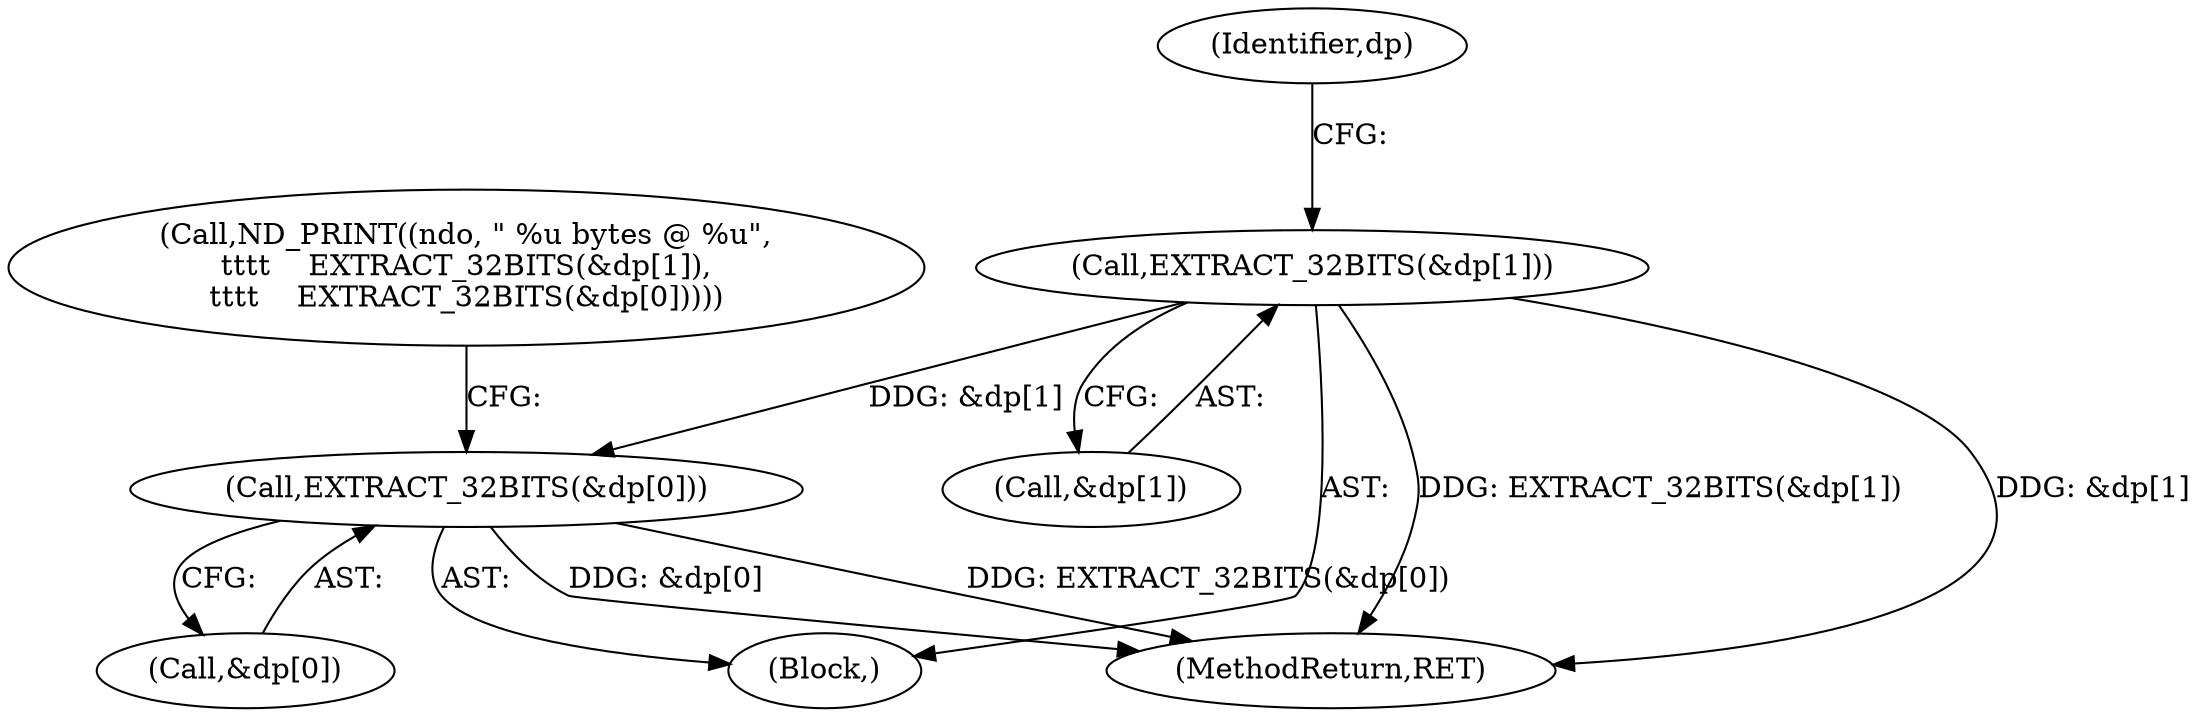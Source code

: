 digraph "0_tcpdump_19d25dd8781620cd41bf178a5e2e27fc1cf242d0_0@array" {
"1000410" [label="(Call,EXTRACT_32BITS(&dp[1]))"];
"1000415" [label="(Call,EXTRACT_32BITS(&dp[0]))"];
"1000890" [label="(MethodReturn,RET)"];
"1000410" [label="(Call,EXTRACT_32BITS(&dp[1]))"];
"1000411" [label="(Call,&dp[1])"];
"1000418" [label="(Identifier,dp)"];
"1000416" [label="(Call,&dp[0])"];
"1000404" [label="(Call,ND_PRINT((ndo, \" %u bytes @ %u\",\n\t\t\t\t    EXTRACT_32BITS(&dp[1]),\n\t\t\t\t    EXTRACT_32BITS(&dp[0]))))"];
"1000415" [label="(Call,EXTRACT_32BITS(&dp[0]))"];
"1000409" [label="(Block,)"];
"1000410" -> "1000409"  [label="AST: "];
"1000410" -> "1000411"  [label="CFG: "];
"1000411" -> "1000410"  [label="AST: "];
"1000418" -> "1000410"  [label="CFG: "];
"1000410" -> "1000890"  [label="DDG: &dp[1]"];
"1000410" -> "1000890"  [label="DDG: EXTRACT_32BITS(&dp[1])"];
"1000410" -> "1000415"  [label="DDG: &dp[1]"];
"1000415" -> "1000409"  [label="AST: "];
"1000415" -> "1000416"  [label="CFG: "];
"1000416" -> "1000415"  [label="AST: "];
"1000404" -> "1000415"  [label="CFG: "];
"1000415" -> "1000890"  [label="DDG: &dp[0]"];
"1000415" -> "1000890"  [label="DDG: EXTRACT_32BITS(&dp[0])"];
}

